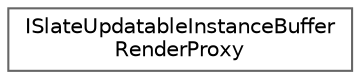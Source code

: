 digraph "Graphical Class Hierarchy"
{
 // INTERACTIVE_SVG=YES
 // LATEX_PDF_SIZE
  bgcolor="transparent";
  edge [fontname=Helvetica,fontsize=10,labelfontname=Helvetica,labelfontsize=10];
  node [fontname=Helvetica,fontsize=10,shape=box,height=0.2,width=0.4];
  rankdir="LR";
  Node0 [id="Node000000",label="ISlateUpdatableInstanceBuffer\lRenderProxy",height=0.2,width=0.4,color="grey40", fillcolor="white", style="filled",URL="$d9/d24/classISlateUpdatableInstanceBufferRenderProxy.html",tooltip=" "];
}
